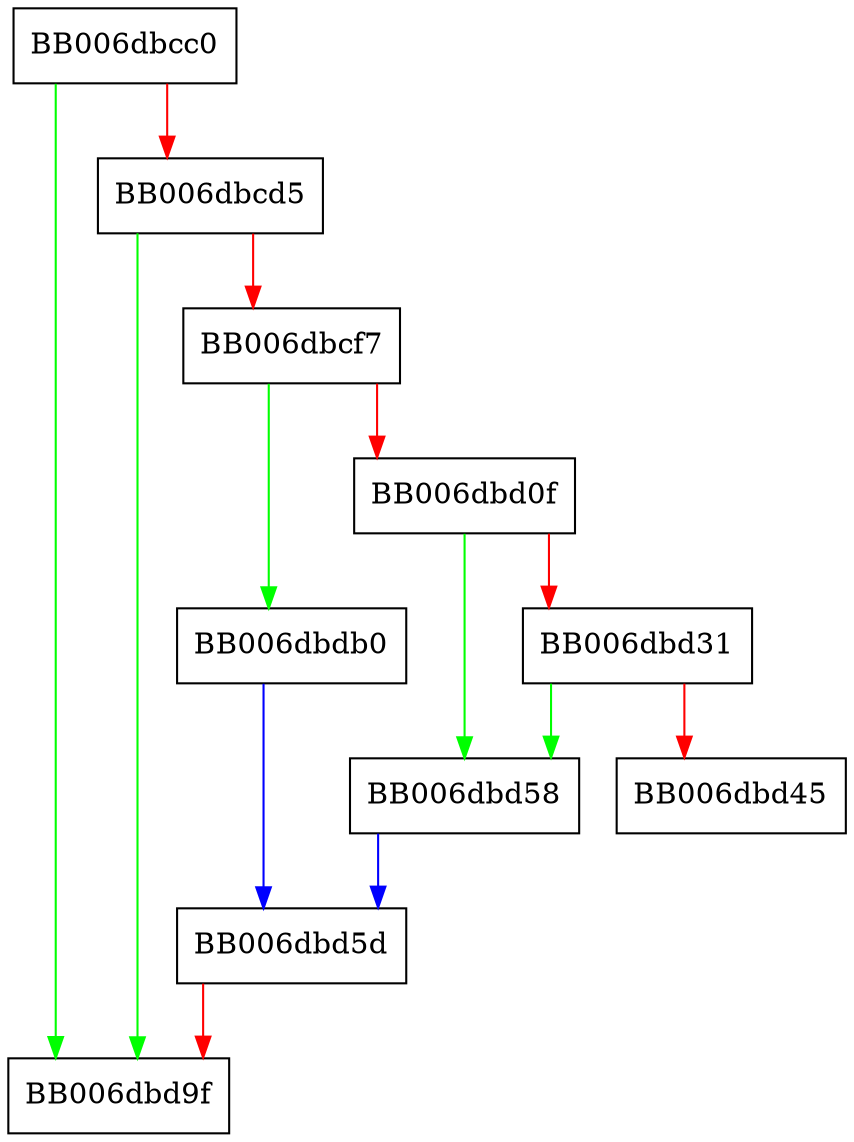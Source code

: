 digraph kmac128_new {
  node [shape="box"];
  graph [splines=ortho];
  BB006dbcc0 -> BB006dbd9f [color="green"];
  BB006dbcc0 -> BB006dbcd5 [color="red"];
  BB006dbcd5 -> BB006dbd9f [color="green"];
  BB006dbcd5 -> BB006dbcf7 [color="red"];
  BB006dbcf7 -> BB006dbdb0 [color="green"];
  BB006dbcf7 -> BB006dbd0f [color="red"];
  BB006dbd0f -> BB006dbd58 [color="green"];
  BB006dbd0f -> BB006dbd31 [color="red"];
  BB006dbd31 -> BB006dbd58 [color="green"];
  BB006dbd31 -> BB006dbd45 [color="red"];
  BB006dbd58 -> BB006dbd5d [color="blue"];
  BB006dbd5d -> BB006dbd9f [color="red"];
  BB006dbdb0 -> BB006dbd5d [color="blue"];
}